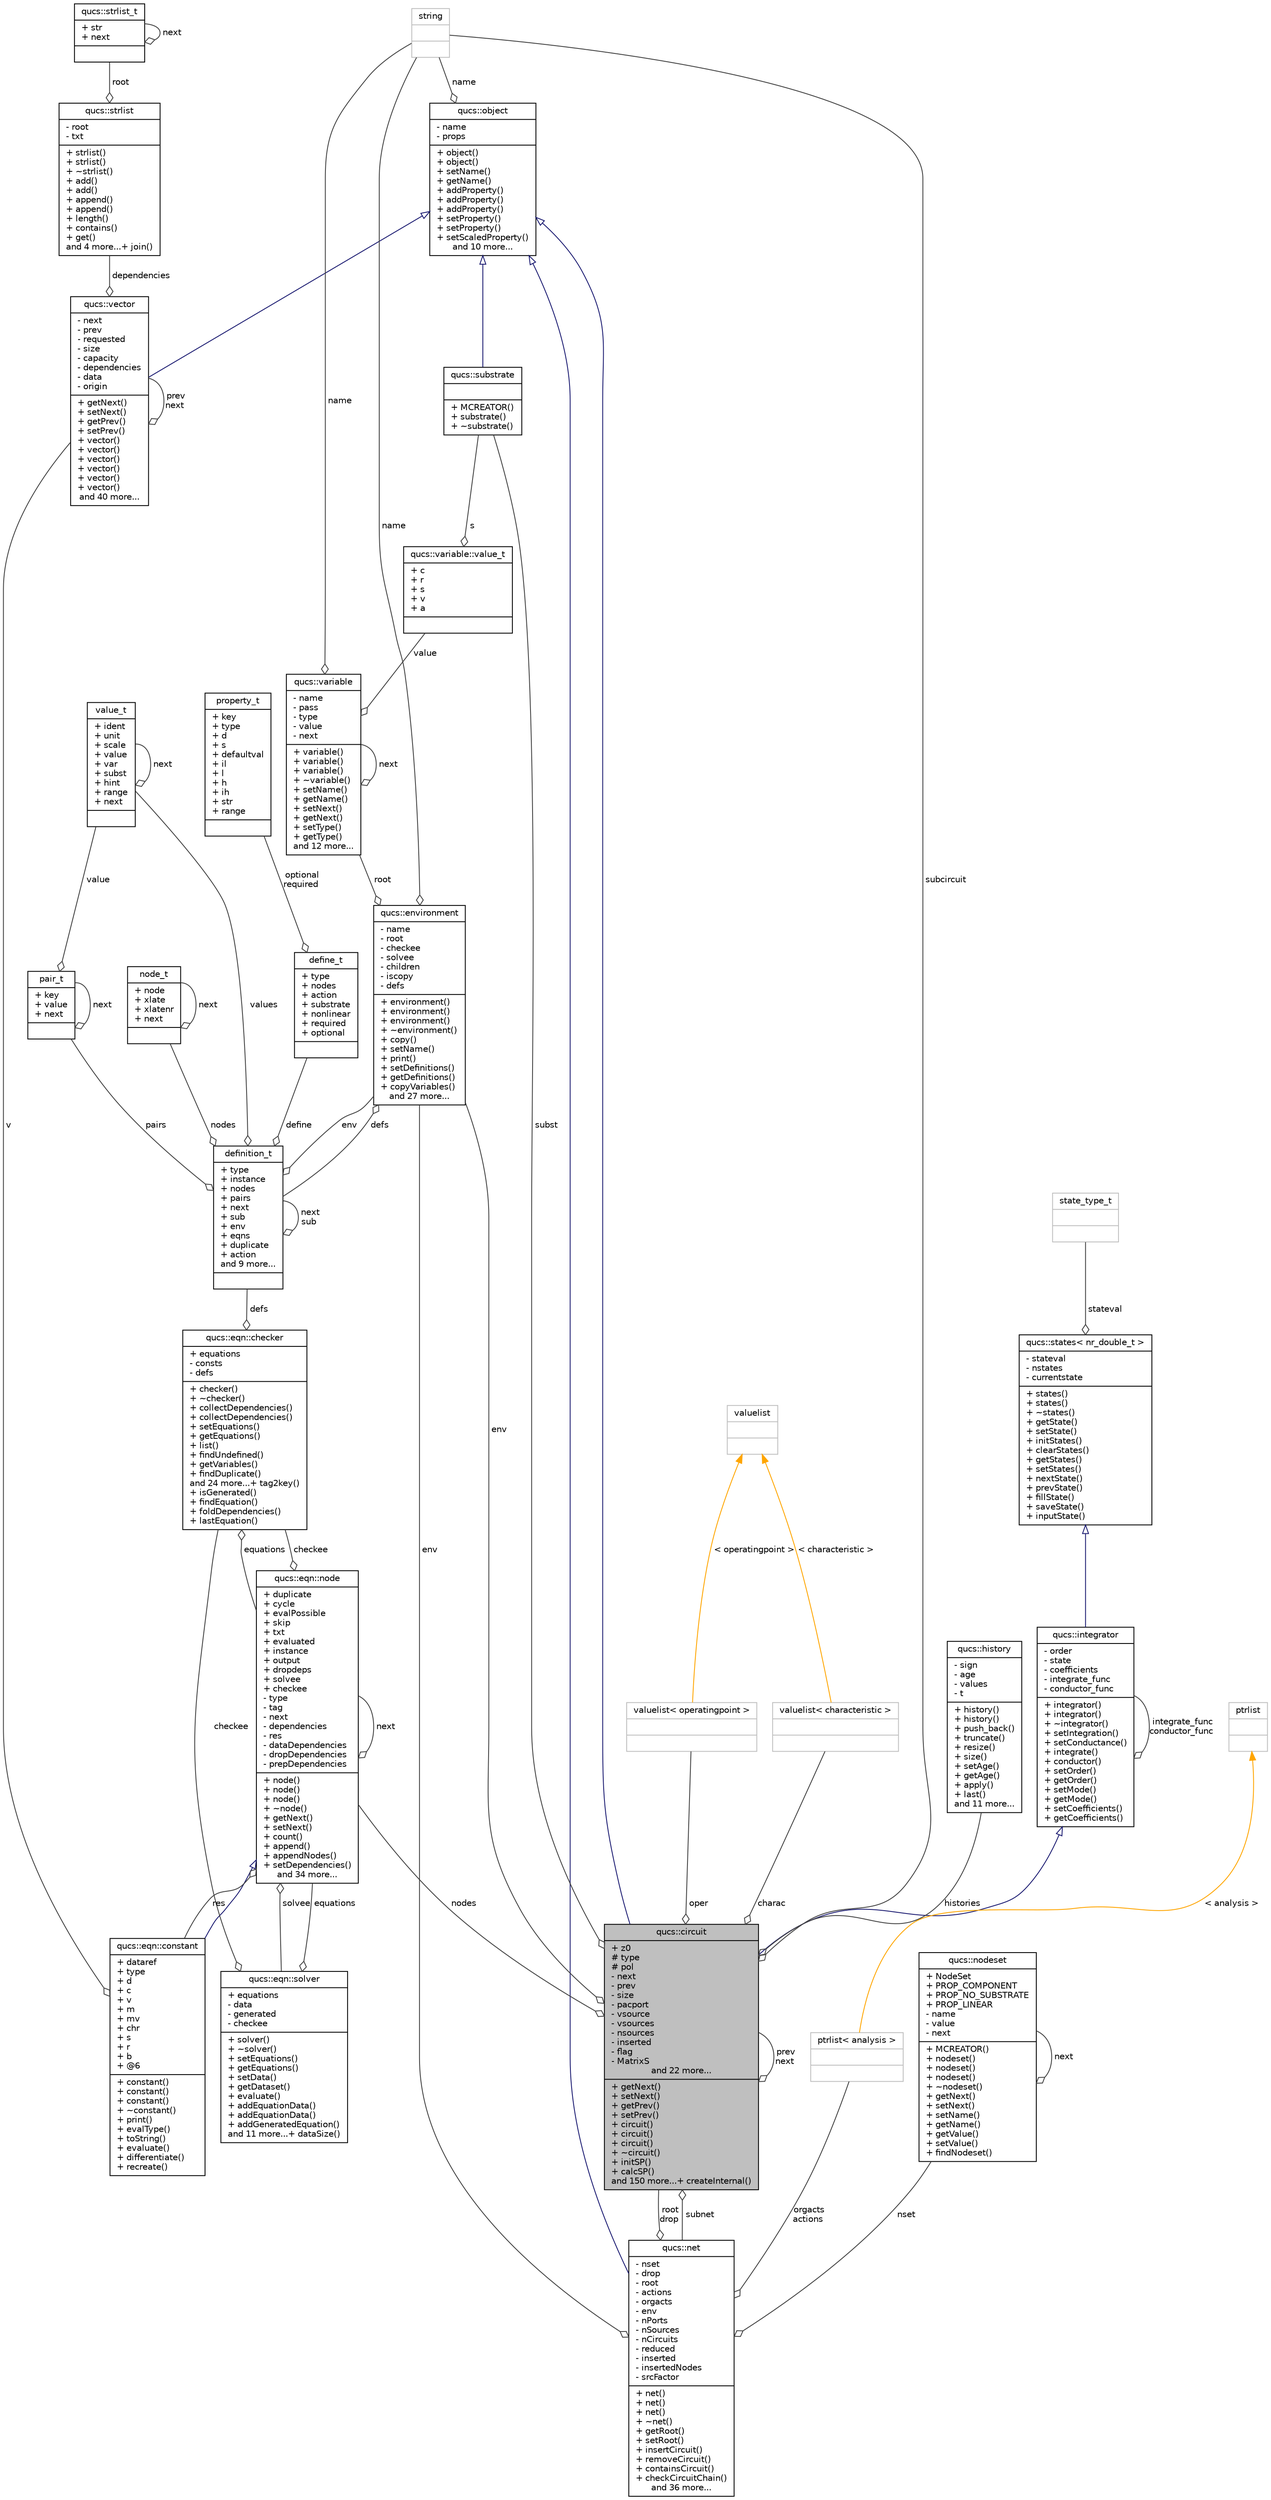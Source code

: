 digraph G
{
  edge [fontname="Helvetica",fontsize="10",labelfontname="Helvetica",labelfontsize="10"];
  node [fontname="Helvetica",fontsize="10",shape=record];
  Node1 [label="{qucs::circuit\n|+ z0\l# type\l# pol\l- next\l- prev\l- size\l- pacport\l- vsource\l- vsources\l- nsources\l- inserted\l- flag\l- MatrixS\land 22 more...|+ getNext()\l+ setNext()\l+ getPrev()\l+ setPrev()\l+ circuit()\l+ circuit()\l+ circuit()\l+ ~circuit()\l+ initSP()\l+ calcSP()\land 150 more...+ createInternal()\l}",height=0.2,width=0.4,color="black", fillcolor="grey75", style="filled" fontcolor="black"];
  Node2 -> Node1 [dir="back",color="midnightblue",fontsize="10",style="solid",arrowtail="onormal",fontname="Helvetica"];
  Node2 [label="{qucs::object\n|- name\l- props\l|+ object()\l+ object()\l+ setName()\l+ getName()\l+ addProperty()\l+ addProperty()\l+ addProperty()\l+ setProperty()\l+ setProperty()\l+ setScaledProperty()\land 10 more...}",height=0.2,width=0.4,color="black", fillcolor="white", style="filled",URL="$classqucs_1_1object.html",tooltip="generic object class."];
  Node3 -> Node2 [color="grey25",fontsize="10",style="solid",label=" name" ,arrowhead="odiamond",fontname="Helvetica"];
  Node3 [label="{string\n||}",height=0.2,width=0.4,color="grey75", fillcolor="white", style="filled"];
  Node4 -> Node1 [dir="back",color="midnightblue",fontsize="10",style="solid",arrowtail="onormal",fontname="Helvetica"];
  Node4 [label="{qucs::integrator\n|- order\l- state\l- coefficients\l- integrate_func\l- conductor_func\l|+ integrator()\l+ integrator()\l+ ~integrator()\l+ setIntegration()\l+ setConductance()\l+ integrate()\l+ conductor()\l+ setOrder()\l+ getOrder()\l+ setMode()\l+ getMode()\l+ setCoefficients()\l+ getCoefficients()\l}",height=0.2,width=0.4,color="black", fillcolor="white", style="filled",URL="$classqucs_1_1integrator.html"];
  Node5 -> Node4 [dir="back",color="midnightblue",fontsize="10",style="solid",arrowtail="onormal",fontname="Helvetica"];
  Node5 [label="{qucs::states\< nr_double_t \>\n|- stateval\l- nstates\l- currentstate\l|+ states()\l+ states()\l+ ~states()\l+ getState()\l+ setState()\l+ initStates()\l+ clearStates()\l+ getStates()\l+ setStates()\l+ nextState()\l+ prevState()\l+ fillState()\l+ saveState()\l+ inputState()\l}",height=0.2,width=0.4,color="black", fillcolor="white", style="filled",URL="$classqucs_1_1states.html",tooltip="template class for storing state variables."];
  Node6 -> Node5 [color="grey25",fontsize="10",style="solid",label=" stateval" ,arrowhead="odiamond",fontname="Helvetica"];
  Node6 [label="{state_type_t\n||}",height=0.2,width=0.4,color="grey75", fillcolor="white", style="filled"];
  Node4 -> Node4 [color="grey25",fontsize="10",style="solid",label=" integrate_func\nconductor_func" ,arrowhead="odiamond",fontname="Helvetica"];
  Node1 -> Node1 [color="grey25",fontsize="10",style="solid",label=" prev\nnext" ,arrowhead="odiamond",fontname="Helvetica"];
  Node7 -> Node1 [color="grey25",fontsize="10",style="solid",label=" subnet" ,arrowhead="odiamond",fontname="Helvetica"];
  Node7 [label="{qucs::net\n|- nset\l- drop\l- root\l- actions\l- orgacts\l- env\l- nPorts\l- nSources\l- nCircuits\l- reduced\l- inserted\l- insertedNodes\l- srcFactor\l|+ net()\l+ net()\l+ net()\l+ ~net()\l+ getRoot()\l+ setRoot()\l+ insertCircuit()\l+ removeCircuit()\l+ containsCircuit()\l+ checkCircuitChain()\land 36 more...}",height=0.2,width=0.4,color="black", fillcolor="white", style="filled",URL="$classqucs_1_1net.html"];
  Node2 -> Node7 [dir="back",color="midnightblue",fontsize="10",style="solid",arrowtail="onormal",fontname="Helvetica"];
  Node1 -> Node7 [color="grey25",fontsize="10",style="solid",label=" root\ndrop" ,arrowhead="odiamond",fontname="Helvetica"];
  Node8 -> Node7 [color="grey25",fontsize="10",style="solid",label=" env" ,arrowhead="odiamond",fontname="Helvetica"];
  Node8 [label="{qucs::environment\n|- name\l- root\l- checkee\l- solvee\l- children\l- iscopy\l- defs\l|+ environment()\l+ environment()\l+ environment()\l+ ~environment()\l+ copy()\l+ setName()\l+ print()\l+ setDefinitions()\l+ getDefinitions()\l+ copyVariables()\land 27 more...}",height=0.2,width=0.4,color="black", fillcolor="white", style="filled",URL="$classqucs_1_1environment.html",tooltip="Houses the settings for netlist evaluation."];
  Node9 -> Node8 [color="grey25",fontsize="10",style="solid",label=" defs" ,arrowhead="odiamond",fontname="Helvetica"];
  Node9 [label="{definition_t\n|+ type\l+ instance\l+ nodes\l+ pairs\l+ next\l+ sub\l+ env\l+ eqns\l+ duplicate\l+ action\land 9 more...|}",height=0.2,width=0.4,color="black", fillcolor="white", style="filled",URL="$structdefinition__t.html"];
  Node8 -> Node9 [color="grey25",fontsize="10",style="solid",label=" env" ,arrowhead="odiamond",fontname="Helvetica"];
  Node10 -> Node9 [color="grey25",fontsize="10",style="solid",label=" nodes" ,arrowhead="odiamond",fontname="Helvetica"];
  Node10 [label="{node_t\n|+ node\l+ xlate\l+ xlatenr\l+ next\l|}",height=0.2,width=0.4,color="black", fillcolor="white", style="filled",URL="$structnode__t.html"];
  Node10 -> Node10 [color="grey25",fontsize="10",style="solid",label=" next" ,arrowhead="odiamond",fontname="Helvetica"];
  Node9 -> Node9 [color="grey25",fontsize="10",style="solid",label=" next\nsub" ,arrowhead="odiamond",fontname="Helvetica"];
  Node11 -> Node9 [color="grey25",fontsize="10",style="solid",label=" values" ,arrowhead="odiamond",fontname="Helvetica"];
  Node11 [label="{value_t\n|+ ident\l+ unit\l+ scale\l+ value\l+ var\l+ subst\l+ hint\l+ range\l+ next\l|}",height=0.2,width=0.4,color="black", fillcolor="white", style="filled",URL="$structvalue__t.html"];
  Node11 -> Node11 [color="grey25",fontsize="10",style="solid",label=" next" ,arrowhead="odiamond",fontname="Helvetica"];
  Node12 -> Node9 [color="grey25",fontsize="10",style="solid",label=" pairs" ,arrowhead="odiamond",fontname="Helvetica"];
  Node12 [label="{pair_t\n|+ key\l+ value\l+ next\l|}",height=0.2,width=0.4,color="black", fillcolor="white", style="filled",URL="$structpair__t.html"];
  Node11 -> Node12 [color="grey25",fontsize="10",style="solid",label=" value" ,arrowhead="odiamond",fontname="Helvetica"];
  Node12 -> Node12 [color="grey25",fontsize="10",style="solid",label=" next" ,arrowhead="odiamond",fontname="Helvetica"];
  Node13 -> Node9 [color="grey25",fontsize="10",style="solid",label=" define" ,arrowhead="odiamond",fontname="Helvetica"];
  Node13 [label="{define_t\n|+ type\l+ nodes\l+ action\l+ substrate\l+ nonlinear\l+ required\l+ optional\l|}",height=0.2,width=0.4,color="black", fillcolor="white", style="filled",URL="$structdefine__t.html"];
  Node14 -> Node13 [color="grey25",fontsize="10",style="solid",label=" optional\nrequired" ,arrowhead="odiamond",fontname="Helvetica"];
  Node14 [label="{property_t\n|+ key\l+ type\l+ d\l+ s\l+ defaultval\l+ il\l+ l\l+ h\l+ ih\l+ str\l+ range\l|}",height=0.2,width=0.4,color="black", fillcolor="white", style="filled",URL="$structproperty__t.html"];
  Node3 -> Node8 [color="grey25",fontsize="10",style="solid",label=" name" ,arrowhead="odiamond",fontname="Helvetica"];
  Node15 -> Node8 [color="grey25",fontsize="10",style="solid",label=" root" ,arrowhead="odiamond",fontname="Helvetica"];
  Node15 [label="{qucs::variable\n|- name\l- pass\l- type\l- value\l- next\l|+ variable()\l+ variable()\l+ variable()\l+ ~variable()\l+ setName()\l+ getName()\l+ setNext()\l+ getNext()\l+ setType()\l+ getType()\land 12 more...}",height=0.2,width=0.4,color="black", fillcolor="white", style="filled",URL="$classqucs_1_1variable.html"];
  Node3 -> Node15 [color="grey25",fontsize="10",style="solid",label=" name" ,arrowhead="odiamond",fontname="Helvetica"];
  Node16 -> Node15 [color="grey25",fontsize="10",style="solid",label=" value" ,arrowhead="odiamond",fontname="Helvetica"];
  Node16 [label="{qucs::variable::value_t\n|+ c\l+ r\l+ s\l+ v\l+ a\l|}",height=0.2,width=0.4,color="black", fillcolor="white", style="filled",URL="$unionqucs_1_1variable_1_1value__t.html"];
  Node17 -> Node16 [color="grey25",fontsize="10",style="solid",label=" s" ,arrowhead="odiamond",fontname="Helvetica"];
  Node17 [label="{qucs::substrate\n||+ MCREATOR()\l+ substrate()\l+ ~substrate()\l}",height=0.2,width=0.4,color="black", fillcolor="white", style="filled",URL="$classqucs_1_1substrate.html"];
  Node2 -> Node17 [dir="back",color="midnightblue",fontsize="10",style="solid",arrowtail="onormal",fontname="Helvetica"];
  Node15 -> Node15 [color="grey25",fontsize="10",style="solid",label=" next" ,arrowhead="odiamond",fontname="Helvetica"];
  Node18 -> Node7 [color="grey25",fontsize="10",style="solid",label=" orgacts\nactions" ,arrowhead="odiamond",fontname="Helvetica"];
  Node18 [label="{ptrlist\< analysis \>\n||}",height=0.2,width=0.4,color="grey75", fillcolor="white", style="filled"];
  Node19 -> Node18 [dir="back",color="orange",fontsize="10",style="solid",label=" \< analysis \>" ,fontname="Helvetica"];
  Node19 [label="{ptrlist\n||}",height=0.2,width=0.4,color="grey75", fillcolor="white", style="filled"];
  Node20 -> Node7 [color="grey25",fontsize="10",style="solid",label=" nset" ,arrowhead="odiamond",fontname="Helvetica"];
  Node20 [label="{qucs::nodeset\n|+ NodeSet\l+ PROP_COMPONENT\l+ PROP_NO_SUBSTRATE\l+ PROP_LINEAR\l- name\l- value\l- next\l|+ MCREATOR()\l+ nodeset()\l+ nodeset()\l+ nodeset()\l+ ~nodeset()\l+ getNext()\l+ setNext()\l+ setName()\l+ getName()\l+ getValue()\l+ setValue()\l+ findNodeset()\l}",height=0.2,width=0.4,color="black", fillcolor="white", style="filled",URL="$structqucs_1_1nodeset.html"];
  Node20 -> Node20 [color="grey25",fontsize="10",style="solid",label=" next" ,arrowhead="odiamond",fontname="Helvetica"];
  Node21 -> Node1 [color="grey25",fontsize="10",style="solid",label=" histories" ,arrowhead="odiamond",fontname="Helvetica"];
  Node21 [label="{qucs::history\n|- sign\l- age\l- values\l- t\l|+ history()\l+ history()\l+ push_back()\l+ truncate()\l+ resize()\l+ size()\l+ setAge()\l+ getAge()\l+ apply()\l+ last()\land 11 more...}",height=0.2,width=0.4,color="black", fillcolor="white", style="filled",URL="$classqucs_1_1history.html"];
  Node17 -> Node1 [color="grey25",fontsize="10",style="solid",label=" subst" ,arrowhead="odiamond",fontname="Helvetica"];
  Node8 -> Node1 [color="grey25",fontsize="10",style="solid",label=" env" ,arrowhead="odiamond",fontname="Helvetica"];
  Node22 -> Node1 [color="grey25",fontsize="10",style="solid",label=" nodes" ,arrowhead="odiamond",fontname="Helvetica"];
  Node22 [label="{qucs::eqn::node\n|+ duplicate\l+ cycle\l+ evalPossible\l+ skip\l+ txt\l+ evaluated\l+ instance\l+ output\l+ dropdeps\l+ solvee\l+ checkee\l- type\l- tag\l- next\l- dependencies\l- res\l- dataDependencies\l- dropDependencies\l- prepDependencies\l|+ node()\l+ node()\l+ node()\l+ ~node()\l+ getNext()\l+ setNext()\l+ count()\l+ append()\l+ appendNodes()\l+ setDependencies()\land 34 more...}",height=0.2,width=0.4,color="black", fillcolor="white", style="filled",URL="$classqucs_1_1eqn_1_1node.html"];
  Node23 -> Node22 [color="grey25",fontsize="10",style="solid",label=" checkee" ,arrowhead="odiamond",fontname="Helvetica"];
  Node23 [label="{qucs::eqn::checker\n|+ equations\l- consts\l- defs\l|+ checker()\l+ ~checker()\l+ collectDependencies()\l+ collectDependencies()\l+ setEquations()\l+ getEquations()\l+ list()\l+ findUndefined()\l+ getVariables()\l+ findDuplicate()\land 24 more...+ tag2key()\l+ isGenerated()\l+ findEquation()\l+ foldDependencies()\l+ lastEquation()\l}",height=0.2,width=0.4,color="black", fillcolor="white", style="filled",URL="$classqucs_1_1eqn_1_1checker.html"];
  Node9 -> Node23 [color="grey25",fontsize="10",style="solid",label=" defs" ,arrowhead="odiamond",fontname="Helvetica"];
  Node22 -> Node23 [color="grey25",fontsize="10",style="solid",label=" equations" ,arrowhead="odiamond",fontname="Helvetica"];
  Node22 -> Node22 [color="grey25",fontsize="10",style="solid",label=" next" ,arrowhead="odiamond",fontname="Helvetica"];
  Node24 -> Node22 [color="grey25",fontsize="10",style="solid",label=" res" ,arrowhead="odiamond",fontname="Helvetica"];
  Node24 [label="{qucs::eqn::constant\n|+ dataref\l+ type\l+ d\l+ c\l+ v\l+ m\l+ mv\l+ chr\l+ s\l+ r\l+ b\l+ @6\l|+ constant()\l+ constant()\l+ constant()\l+ ~constant()\l+ print()\l+ evalType()\l+ toString()\l+ evaluate()\l+ differentiate()\l+ recreate()\l}",height=0.2,width=0.4,color="black", fillcolor="white", style="filled",URL="$classqucs_1_1eqn_1_1constant.html"];
  Node22 -> Node24 [dir="back",color="midnightblue",fontsize="10",style="solid",arrowtail="onormal",fontname="Helvetica"];
  Node25 -> Node24 [color="grey25",fontsize="10",style="solid",label=" v" ,arrowhead="odiamond",fontname="Helvetica"];
  Node25 [label="{qucs::vector\n|- next\l- prev\l- requested\l- size\l- capacity\l- dependencies\l- data\l- origin\l|+ getNext()\l+ setNext()\l+ getPrev()\l+ setPrev()\l+ vector()\l+ vector()\l+ vector()\l+ vector()\l+ vector()\l+ vector()\land 40 more...}",height=0.2,width=0.4,color="black", fillcolor="white", style="filled",URL="$classqucs_1_1vector.html"];
  Node2 -> Node25 [dir="back",color="midnightblue",fontsize="10",style="solid",arrowtail="onormal",fontname="Helvetica"];
  Node26 -> Node25 [color="grey25",fontsize="10",style="solid",label=" dependencies" ,arrowhead="odiamond",fontname="Helvetica"];
  Node26 [label="{qucs::strlist\n|- root\l- txt\l|+ strlist()\l+ strlist()\l+ ~strlist()\l+ add()\l+ add()\l+ append()\l+ append()\l+ length()\l+ contains()\l+ get()\land 4 more...+ join()\l}",height=0.2,width=0.4,color="black", fillcolor="white", style="filled",URL="$classqucs_1_1strlist.html"];
  Node27 -> Node26 [color="grey25",fontsize="10",style="solid",label=" root" ,arrowhead="odiamond",fontname="Helvetica"];
  Node27 [label="{qucs::strlist_t\n|+ str\l+ next\l|}",height=0.2,width=0.4,color="black", fillcolor="white", style="filled",URL="$structqucs_1_1strlist__t.html"];
  Node27 -> Node27 [color="grey25",fontsize="10",style="solid",label=" next" ,arrowhead="odiamond",fontname="Helvetica"];
  Node25 -> Node25 [color="grey25",fontsize="10",style="solid",label=" prev\nnext" ,arrowhead="odiamond",fontname="Helvetica"];
  Node28 -> Node22 [color="grey25",fontsize="10",style="solid",label=" solvee" ,arrowhead="odiamond",fontname="Helvetica"];
  Node28 [label="{qucs::eqn::solver\n|+ equations\l- data\l- generated\l- checkee\l|+ solver()\l+ ~solver()\l+ setEquations()\l+ getEquations()\l+ setData()\l+ getDataset()\l+ evaluate()\l+ addEquationData()\l+ addEquationData()\l+ addGeneratedEquation()\land 11 more...+ dataSize()\l}",height=0.2,width=0.4,color="black", fillcolor="white", style="filled",URL="$classqucs_1_1eqn_1_1solver.html"];
  Node23 -> Node28 [color="grey25",fontsize="10",style="solid",label=" checkee" ,arrowhead="odiamond",fontname="Helvetica"];
  Node22 -> Node28 [color="grey25",fontsize="10",style="solid",label=" equations" ,arrowhead="odiamond",fontname="Helvetica"];
  Node3 -> Node1 [color="grey25",fontsize="10",style="solid",label=" subcircuit" ,arrowhead="odiamond",fontname="Helvetica"];
  Node29 -> Node1 [color="grey25",fontsize="10",style="solid",label=" charac" ,arrowhead="odiamond",fontname="Helvetica"];
  Node29 [label="{valuelist\< characteristic \>\n||}",height=0.2,width=0.4,color="grey75", fillcolor="white", style="filled"];
  Node30 -> Node29 [dir="back",color="orange",fontsize="10",style="solid",label=" \< characteristic \>" ,fontname="Helvetica"];
  Node30 [label="{valuelist\n||}",height=0.2,width=0.4,color="grey75", fillcolor="white", style="filled"];
  Node31 -> Node1 [color="grey25",fontsize="10",style="solid",label=" oper" ,arrowhead="odiamond",fontname="Helvetica"];
  Node31 [label="{valuelist\< operatingpoint \>\n||}",height=0.2,width=0.4,color="grey75", fillcolor="white", style="filled"];
  Node30 -> Node31 [dir="back",color="orange",fontsize="10",style="solid",label=" \< operatingpoint \>" ,fontname="Helvetica"];
}
